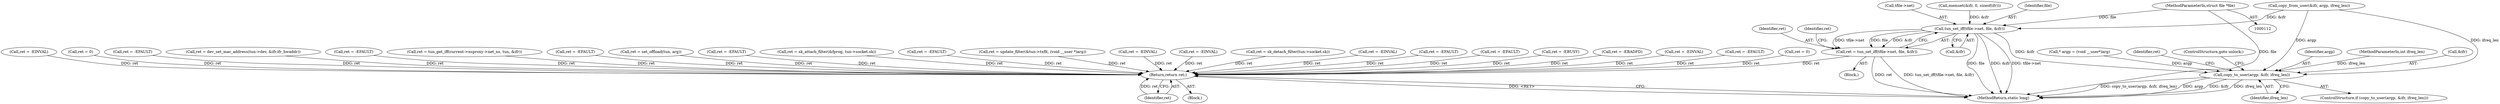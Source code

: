 digraph "0_linux_a117dacde0288f3ec60b6e5bcedae8fa37ee0dfc@pointer" {
"1000113" [label="(MethodParameterIn,struct file *file)"];
"1000205" [label="(Call,tun_set_iff(tfile->net, file, &ifr))"];
"1000203" [label="(Call,ret = tun_set_iff(tfile->net, file, &ifr))"];
"1000642" [label="(Return,return ret;)"];
"1000216" [label="(Call,copy_to_user(argp, &ifr, ifreq_len))"];
"1000126" [label="(Call,* argp = (void __user*)arg)"];
"1000559" [label="(Call,ret = -EINVAL)"];
"1000374" [label="(Call,ret = 0)"];
"1000490" [label="(Call,ret = -EFAULT)"];
"1000220" [label="(Identifier,ifreq_len)"];
"1000462" [label="(Call,ret = dev_set_mac_address(tun->dev, &ifr.ifr_hwaddr))"];
"1000221" [label="(Call,ret = -EFAULT)"];
"1000246" [label="(Call,ret = tun_get_iff(current->nsproxy->net_ns, tun, &ifr))"];
"1000643" [label="(Identifier,ret)"];
"1000584" [label="(Call,ret = -EFAULT)"];
"1000386" [label="(Call,ret = set_offload(tun, arg))"];
"1000215" [label="(ControlStructure,if (copy_to_user(argp, &ifr, ifreq_len)))"];
"1000222" [label="(Identifier,ret)"];
"1000205" [label="(Call,tun_set_iff(tfile->net, file, &ifr))"];
"1000206" [label="(Call,tfile->net)"];
"1000225" [label="(ControlStructure,goto unlock;)"];
"1000117" [label="(Block,)"];
"1000204" [label="(Identifier,ret)"];
"1000213" [label="(Identifier,ret)"];
"1000210" [label="(Call,&ifr)"];
"1000113" [label="(MethodParameterIn,struct file *file)"];
"1000504" [label="(Call,ret = -EFAULT)"];
"1000596" [label="(Call,ret = sk_attach_filter(&fprog, tun->socket.sk))"];
"1000156" [label="(Call,memset(&ifr, 0, sizeof(ifr)))"];
"1000546" [label="(Call,ret = -EFAULT)"];
"1000406" [label="(Call,ret = update_filter(&tun->txflt, (void __user *)arg))"];
"1000216" [label="(Call,copy_to_user(argp, &ifr, ifreq_len))"];
"1000147" [label="(Call,copy_from_user(&ifr, argp, ifreq_len))"];
"1000203" [label="(Call,ret = tun_set_iff(tfile->net, file, &ifr))"];
"1000631" [label="(Call,ret = -EINVAL)"];
"1000393" [label="(Call,ret = -EINVAL)"];
"1000621" [label="(Call,ret = sk_detach_filter(tun->socket.sk))"];
"1000217" [label="(Identifier,argp)"];
"1000608" [label="(Call,ret = -EINVAL)"];
"1000266" [label="(Call,ret = -EFAULT)"];
"1000532" [label="(Call,ret = -EFAULT)"];
"1000116" [label="(MethodParameterIn,int ifreq_len)"];
"1000350" [label="(Call,ret = -EBUSY)"];
"1000226" [label="(Call,ret = -EBADFD)"];
"1000571" [label="(Call,ret = -EINVAL)"];
"1000642" [label="(Return,return ret;)"];
"1000447" [label="(Call,ret = -EFAULT)"];
"1000218" [label="(Call,&ifr)"];
"1000644" [label="(MethodReturn,static long)"];
"1000209" [label="(Identifier,file)"];
"1000193" [label="(Block,)"];
"1000239" [label="(Call,ret = 0)"];
"1000113" -> "1000112"  [label="AST: "];
"1000113" -> "1000644"  [label="DDG: file"];
"1000113" -> "1000205"  [label="DDG: file"];
"1000205" -> "1000203"  [label="AST: "];
"1000205" -> "1000210"  [label="CFG: "];
"1000206" -> "1000205"  [label="AST: "];
"1000209" -> "1000205"  [label="AST: "];
"1000210" -> "1000205"  [label="AST: "];
"1000203" -> "1000205"  [label="CFG: "];
"1000205" -> "1000644"  [label="DDG: file"];
"1000205" -> "1000644"  [label="DDG: &ifr"];
"1000205" -> "1000644"  [label="DDG: tfile->net"];
"1000205" -> "1000203"  [label="DDG: tfile->net"];
"1000205" -> "1000203"  [label="DDG: file"];
"1000205" -> "1000203"  [label="DDG: &ifr"];
"1000156" -> "1000205"  [label="DDG: &ifr"];
"1000147" -> "1000205"  [label="DDG: &ifr"];
"1000205" -> "1000216"  [label="DDG: &ifr"];
"1000203" -> "1000193"  [label="AST: "];
"1000204" -> "1000203"  [label="AST: "];
"1000213" -> "1000203"  [label="CFG: "];
"1000203" -> "1000644"  [label="DDG: tun_set_iff(tfile->net, file, &ifr)"];
"1000203" -> "1000644"  [label="DDG: ret"];
"1000203" -> "1000642"  [label="DDG: ret"];
"1000642" -> "1000117"  [label="AST: "];
"1000642" -> "1000643"  [label="CFG: "];
"1000643" -> "1000642"  [label="AST: "];
"1000644" -> "1000642"  [label="CFG: "];
"1000642" -> "1000644"  [label="DDG: <RET>"];
"1000643" -> "1000642"  [label="DDG: ret"];
"1000532" -> "1000642"  [label="DDG: ret"];
"1000350" -> "1000642"  [label="DDG: ret"];
"1000631" -> "1000642"  [label="DDG: ret"];
"1000596" -> "1000642"  [label="DDG: ret"];
"1000239" -> "1000642"  [label="DDG: ret"];
"1000266" -> "1000642"  [label="DDG: ret"];
"1000386" -> "1000642"  [label="DDG: ret"];
"1000571" -> "1000642"  [label="DDG: ret"];
"1000504" -> "1000642"  [label="DDG: ret"];
"1000546" -> "1000642"  [label="DDG: ret"];
"1000447" -> "1000642"  [label="DDG: ret"];
"1000608" -> "1000642"  [label="DDG: ret"];
"1000559" -> "1000642"  [label="DDG: ret"];
"1000621" -> "1000642"  [label="DDG: ret"];
"1000393" -> "1000642"  [label="DDG: ret"];
"1000374" -> "1000642"  [label="DDG: ret"];
"1000226" -> "1000642"  [label="DDG: ret"];
"1000406" -> "1000642"  [label="DDG: ret"];
"1000462" -> "1000642"  [label="DDG: ret"];
"1000221" -> "1000642"  [label="DDG: ret"];
"1000490" -> "1000642"  [label="DDG: ret"];
"1000584" -> "1000642"  [label="DDG: ret"];
"1000246" -> "1000642"  [label="DDG: ret"];
"1000216" -> "1000215"  [label="AST: "];
"1000216" -> "1000220"  [label="CFG: "];
"1000217" -> "1000216"  [label="AST: "];
"1000218" -> "1000216"  [label="AST: "];
"1000220" -> "1000216"  [label="AST: "];
"1000222" -> "1000216"  [label="CFG: "];
"1000225" -> "1000216"  [label="CFG: "];
"1000216" -> "1000644"  [label="DDG: copy_to_user(argp, &ifr, ifreq_len)"];
"1000216" -> "1000644"  [label="DDG: argp"];
"1000216" -> "1000644"  [label="DDG: &ifr"];
"1000216" -> "1000644"  [label="DDG: ifreq_len"];
"1000126" -> "1000216"  [label="DDG: argp"];
"1000147" -> "1000216"  [label="DDG: argp"];
"1000147" -> "1000216"  [label="DDG: ifreq_len"];
"1000116" -> "1000216"  [label="DDG: ifreq_len"];
}
